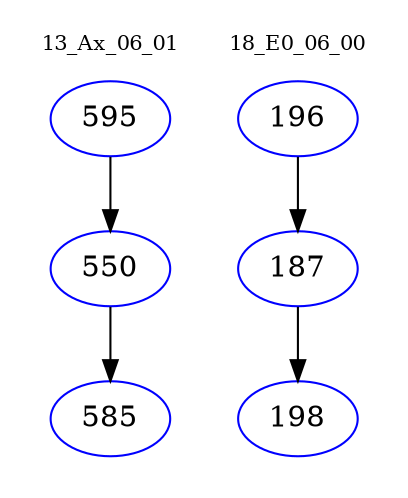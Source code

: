 digraph{
subgraph cluster_0 {
color = white
label = "13_Ax_06_01";
fontsize=10;
T0_595 [label="595", color="blue"]
T0_595 -> T0_550 [color="black"]
T0_550 [label="550", color="blue"]
T0_550 -> T0_585 [color="black"]
T0_585 [label="585", color="blue"]
}
subgraph cluster_1 {
color = white
label = "18_E0_06_00";
fontsize=10;
T1_196 [label="196", color="blue"]
T1_196 -> T1_187 [color="black"]
T1_187 [label="187", color="blue"]
T1_187 -> T1_198 [color="black"]
T1_198 [label="198", color="blue"]
}
}
